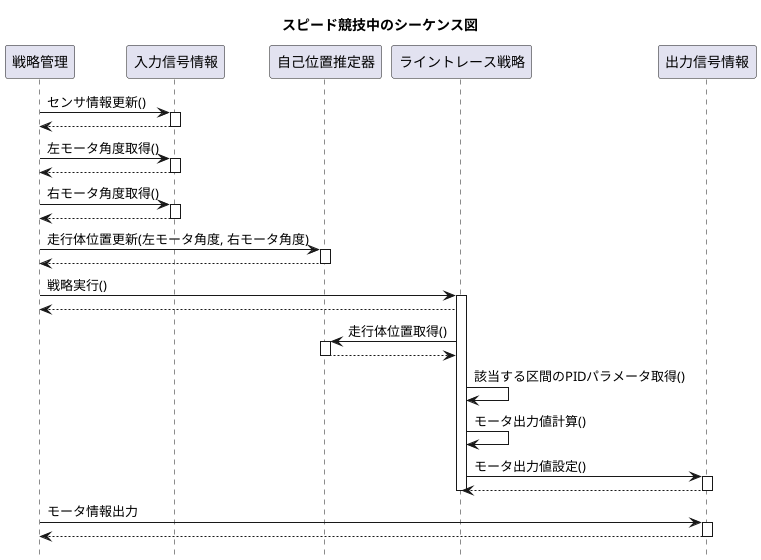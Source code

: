 @startuml
title スピード競技中のシーケンス図
hide footbox

戦略管理 -> 入力信号情報 : センサ情報更新()
	activate 入力信号情報
	戦略管理 <-- 入力信号情報 
	deactivate 入力信号情報

戦略管理 -> 入力信号情報 : 左モータ角度取得()
	activate 入力信号情報
	戦略管理 <-- 入力信号情報 
	deactivate 入力信号情報

戦略管理 -> 入力信号情報 : 右モータ角度取得()
	activate 入力信号情報
	戦略管理 <-- 入力信号情報 
	deactivate 入力信号情報

戦略管理 -> 自己位置推定器 : 走行体位置更新(左モータ角度, 右モータ角度)
	activate 自己位置推定器
	戦略管理 <-- 自己位置推定器
	deactivate 自己位置推定器

戦略管理 -> ライントレース戦略: 戦略実行()
	activate ライントレース戦略
	戦略管理 <-- ライントレース戦略

	ライントレース戦略 -> 自己位置推定器 : 走行体位置取得()
		activate 自己位置推定器
		ライントレース戦略 <-- 自己位置推定器
		deactivate 自己位置推定器

	ライントレース戦略 -> ライントレース戦略: 該当する区間のPIDパラメータ取得()
	ライントレース戦略 -> ライントレース戦略: モータ出力値計算()

	ライントレース戦略 -> 出力信号情報: モータ出力値設定()
		activate 出力信号情報
		ライントレース戦略 <-- 出力信号情報	
		deactivate 出力信号情報
	deactivate ライントレース戦略

戦略管理 -> 出力信号情報 : モータ情報出力
	activate 出力信号情報
	戦略管理 <-- 出力信号情報
	deactivate 出力信号情報


@enduml
